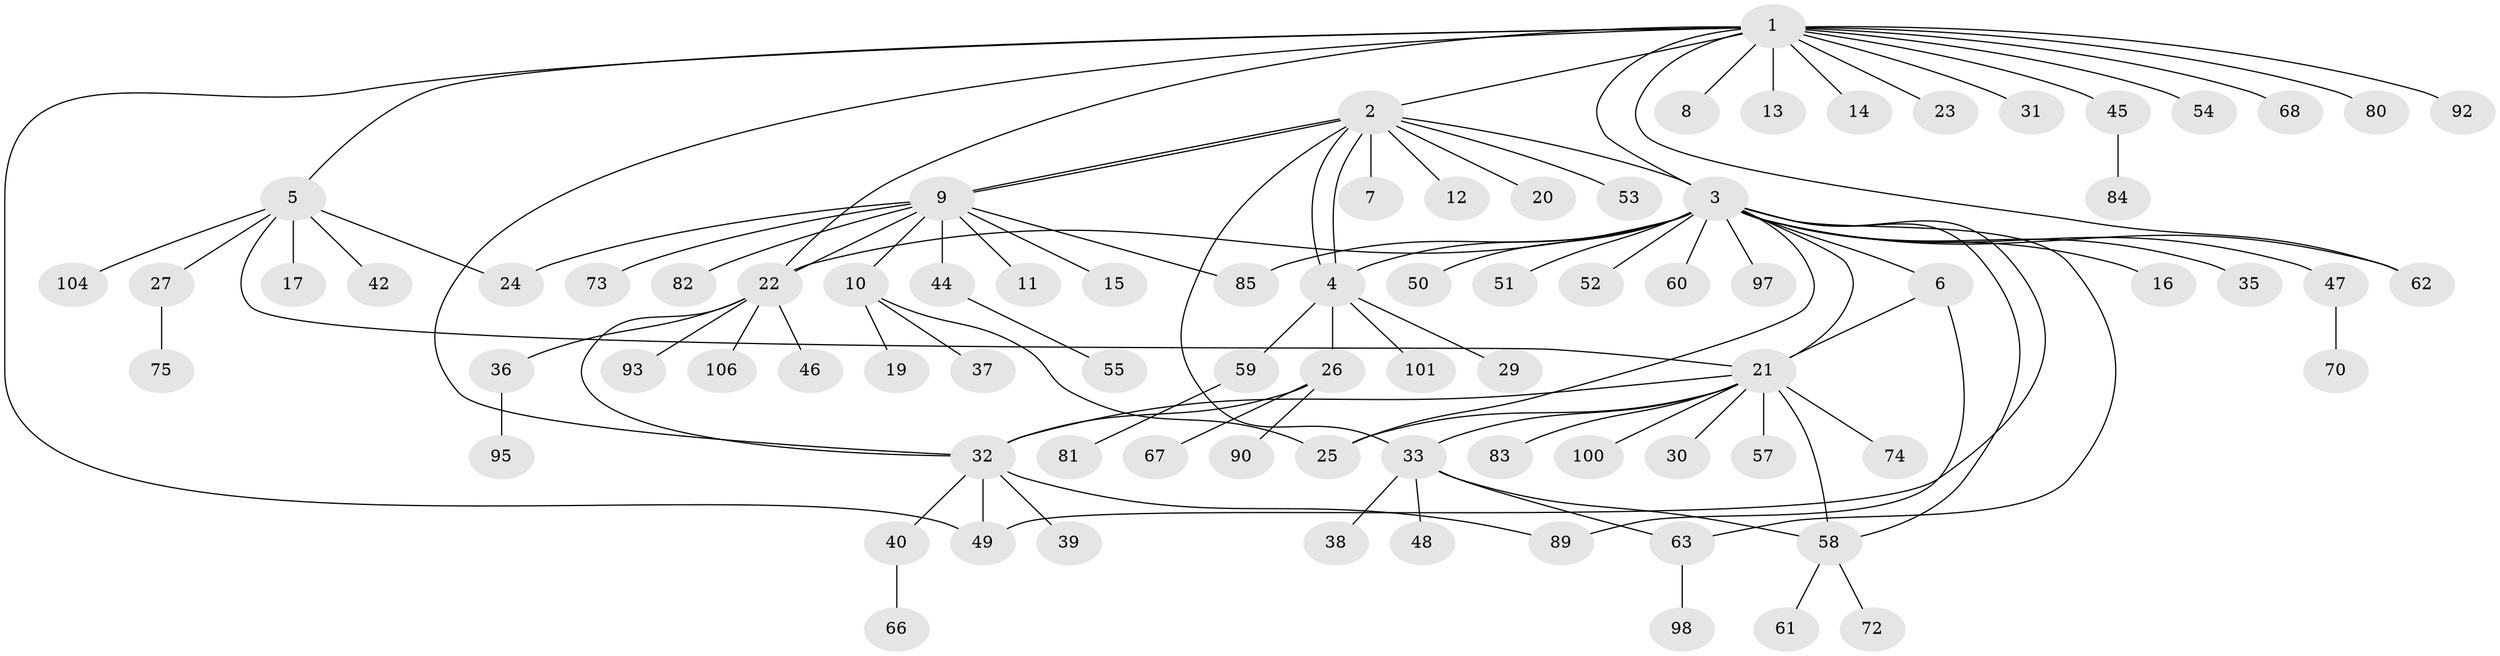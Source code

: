 // Generated by graph-tools (version 1.1) at 2025/51/02/27/25 19:51:58]
// undirected, 82 vertices, 104 edges
graph export_dot {
graph [start="1"]
  node [color=gray90,style=filled];
  1 [super="+76"];
  2 [super="+43"];
  3 [super="+103"];
  4 [super="+34"];
  5 [super="+78"];
  6 [super="+64"];
  7;
  8;
  9 [super="+28"];
  10 [super="+18"];
  11;
  12 [super="+105"];
  13;
  14;
  15 [super="+88"];
  16 [super="+87"];
  17;
  19 [super="+56"];
  20;
  21 [super="+102"];
  22 [super="+77"];
  23;
  24;
  25 [super="+94"];
  26 [super="+99"];
  27 [super="+41"];
  29;
  30;
  31;
  32 [super="+107"];
  33 [super="+91"];
  35;
  36;
  37;
  38;
  39;
  40;
  42;
  44;
  45;
  46;
  47 [super="+86"];
  48;
  49 [super="+96"];
  50;
  51;
  52;
  53;
  54;
  55 [super="+65"];
  57;
  58 [super="+69"];
  59;
  60;
  61;
  62 [super="+71"];
  63 [super="+79"];
  66;
  67;
  68;
  70;
  72;
  73;
  74;
  75;
  80;
  81;
  82;
  83;
  84;
  85;
  89;
  90;
  92;
  93;
  95;
  97;
  98;
  100;
  101;
  104;
  106;
  1 -- 2;
  1 -- 3;
  1 -- 5;
  1 -- 8;
  1 -- 13;
  1 -- 14;
  1 -- 22;
  1 -- 23;
  1 -- 31;
  1 -- 32;
  1 -- 45;
  1 -- 54;
  1 -- 62;
  1 -- 68;
  1 -- 80;
  1 -- 92;
  1 -- 49;
  2 -- 3;
  2 -- 4;
  2 -- 4;
  2 -- 7;
  2 -- 9;
  2 -- 9;
  2 -- 12;
  2 -- 20;
  2 -- 33;
  2 -- 53;
  3 -- 4;
  3 -- 6;
  3 -- 16;
  3 -- 22;
  3 -- 25;
  3 -- 35;
  3 -- 47;
  3 -- 49;
  3 -- 50;
  3 -- 51;
  3 -- 52;
  3 -- 60;
  3 -- 85;
  3 -- 97;
  3 -- 21;
  3 -- 62;
  3 -- 63;
  3 -- 58;
  4 -- 26;
  4 -- 29;
  4 -- 59;
  4 -- 101;
  5 -- 17;
  5 -- 21;
  5 -- 24;
  5 -- 27;
  5 -- 42;
  5 -- 104;
  6 -- 21;
  6 -- 89;
  9 -- 10;
  9 -- 11;
  9 -- 15;
  9 -- 24;
  9 -- 44;
  9 -- 73;
  9 -- 82;
  9 -- 85;
  9 -- 22;
  10 -- 25;
  10 -- 19;
  10 -- 37;
  21 -- 25;
  21 -- 30;
  21 -- 33;
  21 -- 57;
  21 -- 58;
  21 -- 74;
  21 -- 83;
  21 -- 100;
  21 -- 32;
  22 -- 32;
  22 -- 36;
  22 -- 46;
  22 -- 106;
  22 -- 93;
  26 -- 67;
  26 -- 90;
  26 -- 32;
  27 -- 75;
  32 -- 39;
  32 -- 40;
  32 -- 49;
  32 -- 89;
  33 -- 38;
  33 -- 48;
  33 -- 58;
  33 -- 63;
  36 -- 95;
  40 -- 66;
  44 -- 55;
  45 -- 84;
  47 -- 70;
  58 -- 61;
  58 -- 72;
  59 -- 81;
  63 -- 98;
}
